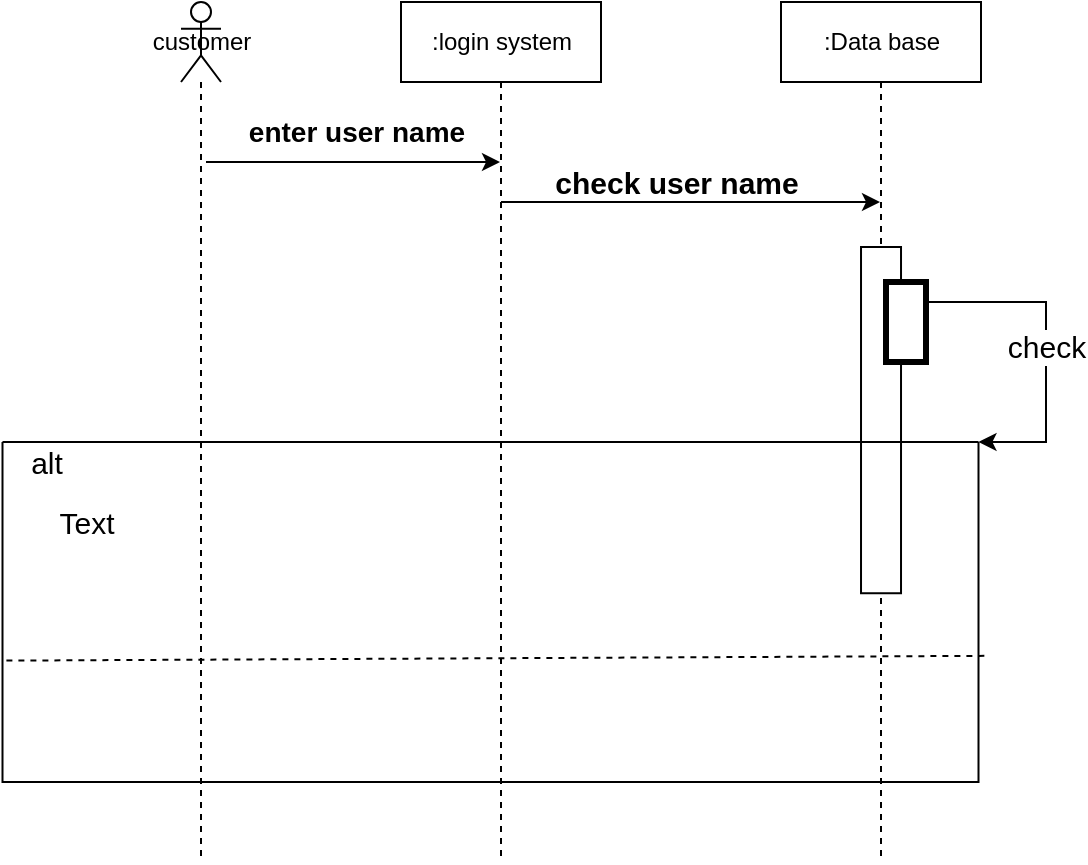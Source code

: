 <mxfile version="20.8.10" type="device"><diagram name="Page-1" id="eghoqYuV5R1xIowJELeK"><mxGraphModel dx="1050" dy="669" grid="1" gridSize="10" guides="0" tooltips="1" connect="1" arrows="1" fold="1" page="1" pageScale="1" pageWidth="850" pageHeight="1100" math="0" shadow="0"><root><mxCell id="0"/><mxCell id="1" parent="0"/><mxCell id="u3-UlMe09ZMTqXVkqz16-3" value="customer" style="shape=umlLifeline;perimeter=lifelinePerimeter;whiteSpace=wrap;html=1;container=1;dropTarget=0;collapsible=0;recursiveResize=0;outlineConnect=0;portConstraint=eastwest;newEdgeStyle={&quot;edgeStyle&quot;:&quot;elbowEdgeStyle&quot;,&quot;elbow&quot;:&quot;vertical&quot;,&quot;curved&quot;:0,&quot;rounded&quot;:0};participant=umlActor;" parent="1" vertex="1"><mxGeometry x="167.5" y="40" width="20" height="430" as="geometry"/></mxCell><mxCell id="u3-UlMe09ZMTqXVkqz16-4" value=":login system" style="shape=umlLifeline;perimeter=lifelinePerimeter;whiteSpace=wrap;html=1;container=1;dropTarget=0;collapsible=0;recursiveResize=0;outlineConnect=0;portConstraint=eastwest;newEdgeStyle={&quot;edgeStyle&quot;:&quot;elbowEdgeStyle&quot;,&quot;elbow&quot;:&quot;vertical&quot;,&quot;curved&quot;:0,&quot;rounded&quot;:0};" parent="1" vertex="1"><mxGeometry x="277.5" y="40" width="100" height="430" as="geometry"/></mxCell><mxCell id="u3-UlMe09ZMTqXVkqz16-5" value=":Data base" style="shape=umlLifeline;perimeter=lifelinePerimeter;whiteSpace=wrap;html=1;container=1;dropTarget=0;collapsible=0;recursiveResize=0;outlineConnect=0;portConstraint=eastwest;newEdgeStyle={&quot;edgeStyle&quot;:&quot;elbowEdgeStyle&quot;,&quot;elbow&quot;:&quot;vertical&quot;,&quot;curved&quot;:0,&quot;rounded&quot;:0};" parent="1" vertex="1"><mxGeometry x="467.5" y="40" width="100" height="430" as="geometry"/></mxCell><mxCell id="1skYC4q2ANnvkqozujK5-6" value="" style="rounded=0;whiteSpace=wrap;html=1;rotation=90;direction=west;" parent="1" vertex="1"><mxGeometry x="430.95" y="239.06" width="173.12" height="20" as="geometry"/></mxCell><mxCell id="u3-UlMe09ZMTqXVkqz16-12" value="" style="swimlane;startSize=0;" parent="1" vertex="1"><mxGeometry x="78.25" y="260" width="488" height="170" as="geometry"><mxRectangle x="72" y="255" width="50" height="40" as="alternateBounds"/></mxGeometry></mxCell><mxCell id="AC4zQlh84pFzWOaZw9pc-8" value="Text" style="text;html=1;align=center;verticalAlign=middle;resizable=0;points=[];autosize=1;strokeColor=none;fillColor=none;fontSize=15;" vertex="1" parent="u3-UlMe09ZMTqXVkqz16-12"><mxGeometry x="16.75" y="25" width="50" height="30" as="geometry"/></mxCell><mxCell id="1skYC4q2ANnvkqozujK5-19" value="&lt;font style=&quot;font-size: 15px;&quot;&gt;alt&lt;/font&gt;" style="text;html=1;align=center;verticalAlign=middle;resizable=0;points=[];autosize=1;strokeColor=none;fillColor=none;" parent="1" vertex="1"><mxGeometry x="80" y="255" width="40" height="30" as="geometry"/></mxCell><mxCell id="u3-UlMe09ZMTqXVkqz16-26" value="" style="endArrow=classic;html=1;rounded=0;" parent="1" target="u3-UlMe09ZMTqXVkqz16-4" edge="1"><mxGeometry width="50" height="50" relative="1" as="geometry"><mxPoint x="180" y="120" as="sourcePoint"/><mxPoint x="230" y="70" as="targetPoint"/></mxGeometry></mxCell><mxCell id="AC4zQlh84pFzWOaZw9pc-1" value="&lt;font style=&quot;font-size: 14px;&quot;&gt;&lt;b&gt;enter user name&lt;/b&gt;&lt;/font&gt;" style="text;html=1;align=center;verticalAlign=middle;resizable=0;points=[];autosize=1;strokeColor=none;fillColor=none;strokeWidth=3;" vertex="1" parent="1"><mxGeometry x="190" y="90" width="130" height="30" as="geometry"/></mxCell><mxCell id="AC4zQlh84pFzWOaZw9pc-2" value="" style="endArrow=classic;html=1;rounded=0;fontSize=14;" edge="1" parent="1" source="u3-UlMe09ZMTqXVkqz16-4" target="u3-UlMe09ZMTqXVkqz16-5"><mxGeometry width="50" height="50" relative="1" as="geometry"><mxPoint x="400" y="150" as="sourcePoint"/><mxPoint x="450" y="100" as="targetPoint"/><Array as="points"><mxPoint x="410" y="140"/></Array></mxGeometry></mxCell><mxCell id="AC4zQlh84pFzWOaZw9pc-3" value="&lt;font style=&quot;font-size: 15px;&quot;&gt;&lt;b&gt;check user name&lt;/b&gt;&lt;/font&gt;" style="text;html=1;align=center;verticalAlign=middle;resizable=0;points=[];autosize=1;strokeColor=none;fillColor=none;fontSize=14;" vertex="1" parent="1"><mxGeometry x="340" y="115" width="150" height="30" as="geometry"/></mxCell><mxCell id="AC4zQlh84pFzWOaZw9pc-4" value="" style="rounded=0;whiteSpace=wrap;html=1;strokeWidth=3;fontSize=15;direction=south;" vertex="1" parent="1"><mxGeometry x="520" y="180" width="20" height="40" as="geometry"/></mxCell><mxCell id="AC4zQlh84pFzWOaZw9pc-5" value="check" style="endArrow=classic;html=1;rounded=0;fontSize=15;exitX=0.25;exitY=0;exitDx=0;exitDy=0;entryX=1;entryY=0;entryDx=0;entryDy=0;" edge="1" parent="1" source="AC4zQlh84pFzWOaZw9pc-4" target="u3-UlMe09ZMTqXVkqz16-12"><mxGeometry width="50" height="50" relative="1" as="geometry"><mxPoint x="580" y="230" as="sourcePoint"/><mxPoint x="570" y="220" as="targetPoint"/><Array as="points"><mxPoint x="600" y="190"/><mxPoint x="600" y="210"/><mxPoint x="600" y="220"/><mxPoint x="600" y="260"/></Array></mxGeometry></mxCell><mxCell id="AC4zQlh84pFzWOaZw9pc-7" value="" style="endArrow=none;dashed=1;html=1;rounded=0;fontSize=15;exitX=0.004;exitY=0.643;exitDx=0;exitDy=0;exitPerimeter=0;entryX=1.006;entryY=0.629;entryDx=0;entryDy=0;entryPerimeter=0;" edge="1" parent="1" source="u3-UlMe09ZMTqXVkqz16-12" target="u3-UlMe09ZMTqXVkqz16-12"><mxGeometry width="50" height="50" relative="1" as="geometry"><mxPoint x="260" y="380" as="sourcePoint"/><mxPoint x="310" y="330" as="targetPoint"/></mxGeometry></mxCell></root></mxGraphModel></diagram></mxfile>